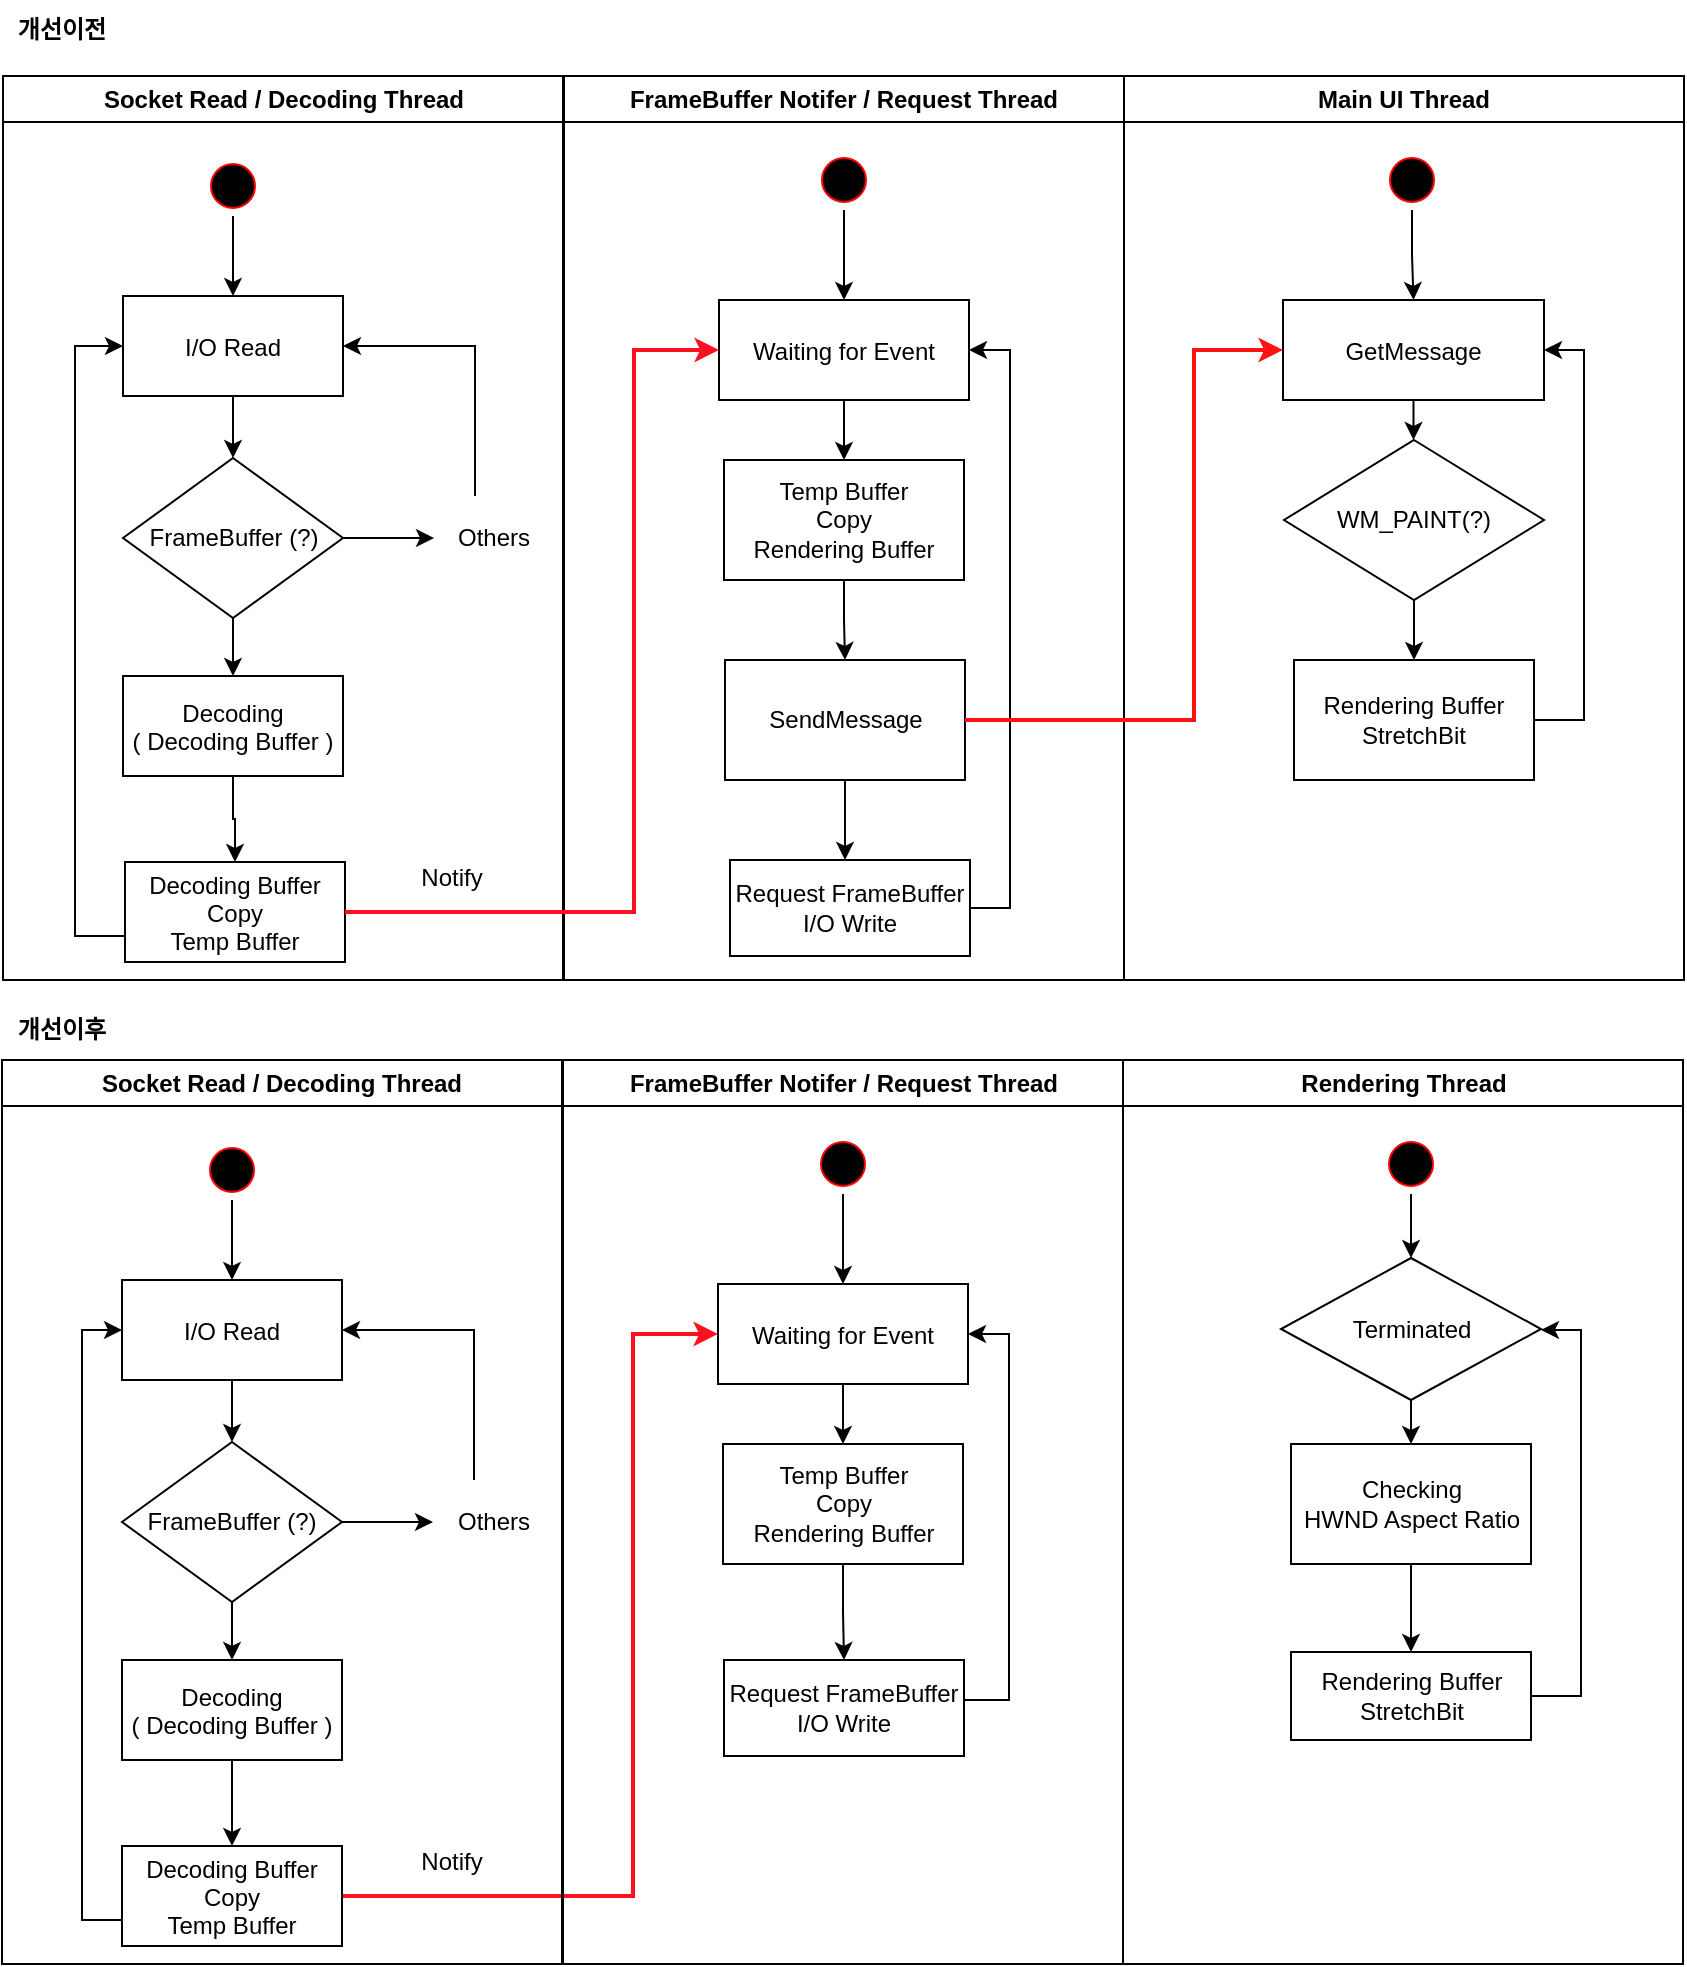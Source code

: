 <mxfile version="24.7.4">
  <diagram name="Page-1" id="e7e014a7-5840-1c2e-5031-d8a46d1fe8dd">
    <mxGraphModel dx="1195" dy="622" grid="1" gridSize="10" guides="1" tooltips="1" connect="1" arrows="1" fold="1" page="1" pageScale="1" pageWidth="1169" pageHeight="826" background="none" math="0" shadow="0">
      <root>
        <mxCell id="0" />
        <mxCell id="1" parent="0" />
        <mxCell id="2" value="Socket Read / Decoding Thread" style="swimlane;whiteSpace=wrap" parent="1" vertex="1">
          <mxGeometry x="164.5" y="128" width="280" height="452" as="geometry" />
        </mxCell>
        <mxCell id="YajSy7RYpYL-Cwf7EdQ--43" style="edgeStyle=orthogonalEdgeStyle;rounded=0;orthogonalLoop=1;jettySize=auto;html=1;" edge="1" parent="2" source="5" target="7">
          <mxGeometry relative="1" as="geometry" />
        </mxCell>
        <mxCell id="5" value="" style="ellipse;shape=startState;fillColor=#000000;strokeColor=#ff0000;" parent="2" vertex="1">
          <mxGeometry x="100" y="40" width="30" height="30" as="geometry" />
        </mxCell>
        <mxCell id="YajSy7RYpYL-Cwf7EdQ--42" style="edgeStyle=orthogonalEdgeStyle;rounded=0;orthogonalLoop=1;jettySize=auto;html=1;" edge="1" parent="2" source="7" target="YajSy7RYpYL-Cwf7EdQ--41">
          <mxGeometry relative="1" as="geometry" />
        </mxCell>
        <mxCell id="7" value="I/O Read" style="" parent="2" vertex="1">
          <mxGeometry x="60" y="110" width="110" height="50" as="geometry" />
        </mxCell>
        <mxCell id="YajSy7RYpYL-Cwf7EdQ--49" style="edgeStyle=orthogonalEdgeStyle;rounded=0;orthogonalLoop=1;jettySize=auto;html=1;" edge="1" parent="2" source="8" target="10">
          <mxGeometry relative="1" as="geometry" />
        </mxCell>
        <mxCell id="8" value="Decoding&#xa;( Decoding Buffer )" style="fillColor=#FFFFFF;strokeColor=#000000;" parent="2" vertex="1">
          <mxGeometry x="60" y="300" width="110" height="50" as="geometry" />
        </mxCell>
        <mxCell id="YajSy7RYpYL-Cwf7EdQ--53" style="edgeStyle=orthogonalEdgeStyle;rounded=0;orthogonalLoop=1;jettySize=auto;html=1;entryX=0;entryY=0.5;entryDx=0;entryDy=0;" edge="1" parent="2" source="10" target="7">
          <mxGeometry relative="1" as="geometry">
            <Array as="points">
              <mxPoint x="36" y="430" />
              <mxPoint x="36" y="135" />
            </Array>
          </mxGeometry>
        </mxCell>
        <mxCell id="10" value="Decoding Buffer&#xa;Copy&#xa;Temp Buffer" style="fillColor=#FFFFFF;strokeColor=#000000;" parent="2" vertex="1">
          <mxGeometry x="61" y="393" width="110" height="50" as="geometry" />
        </mxCell>
        <mxCell id="YajSy7RYpYL-Cwf7EdQ--45" style="edgeStyle=orthogonalEdgeStyle;rounded=0;orthogonalLoop=1;jettySize=auto;html=1;entryX=0.5;entryY=0;entryDx=0;entryDy=0;" edge="1" parent="2" source="YajSy7RYpYL-Cwf7EdQ--41" target="8">
          <mxGeometry relative="1" as="geometry" />
        </mxCell>
        <mxCell id="YajSy7RYpYL-Cwf7EdQ--48" style="edgeStyle=orthogonalEdgeStyle;rounded=0;orthogonalLoop=1;jettySize=auto;html=1;" edge="1" parent="2" source="YajSy7RYpYL-Cwf7EdQ--41" target="YajSy7RYpYL-Cwf7EdQ--46">
          <mxGeometry relative="1" as="geometry" />
        </mxCell>
        <mxCell id="YajSy7RYpYL-Cwf7EdQ--41" value="FrameBuffer (?)" style="rhombus;whiteSpace=wrap;html=1;" vertex="1" parent="2">
          <mxGeometry x="60" y="191" width="110" height="80" as="geometry" />
        </mxCell>
        <mxCell id="YajSy7RYpYL-Cwf7EdQ--65" style="edgeStyle=orthogonalEdgeStyle;rounded=0;orthogonalLoop=1;jettySize=auto;html=1;entryX=1;entryY=0.5;entryDx=0;entryDy=0;" edge="1" parent="2" source="YajSy7RYpYL-Cwf7EdQ--46" target="7">
          <mxGeometry relative="1" as="geometry">
            <Array as="points">
              <mxPoint x="236" y="135" />
            </Array>
          </mxGeometry>
        </mxCell>
        <mxCell id="YajSy7RYpYL-Cwf7EdQ--46" value="Others" style="text;html=1;align=center;verticalAlign=middle;whiteSpace=wrap;rounded=0;" vertex="1" parent="2">
          <mxGeometry x="215.5" y="210" width="60" height="42" as="geometry" />
        </mxCell>
        <mxCell id="YajSy7RYpYL-Cwf7EdQ--55" value="Notify" style="text;html=1;align=center;verticalAlign=middle;whiteSpace=wrap;rounded=0;" vertex="1" parent="2">
          <mxGeometry x="194.5" y="386" width="60" height="30" as="geometry" />
        </mxCell>
        <mxCell id="4" value="FrameBuffer Notifer / Request Thread" style="swimlane;whiteSpace=wrap" parent="1" vertex="1">
          <mxGeometry x="445" y="128" width="280" height="452" as="geometry">
            <mxRectangle x="724.5" y="128" width="140" height="30" as="alternateBounds" />
          </mxGeometry>
        </mxCell>
        <mxCell id="YajSy7RYpYL-Cwf7EdQ--58" style="edgeStyle=orthogonalEdgeStyle;rounded=0;orthogonalLoop=1;jettySize=auto;html=1;entryX=0.5;entryY=0;entryDx=0;entryDy=0;" edge="1" parent="4" source="33" target="YajSy7RYpYL-Cwf7EdQ--57">
          <mxGeometry relative="1" as="geometry" />
        </mxCell>
        <mxCell id="33" value="Waiting for Event" style="" parent="4" vertex="1">
          <mxGeometry x="77.5" y="112" width="125" height="50" as="geometry" />
        </mxCell>
        <mxCell id="YajSy7RYpYL-Cwf7EdQ--59" style="edgeStyle=orthogonalEdgeStyle;rounded=0;orthogonalLoop=1;jettySize=auto;html=1;" edge="1" parent="4" source="YajSy7RYpYL-Cwf7EdQ--52" target="33">
          <mxGeometry relative="1" as="geometry" />
        </mxCell>
        <mxCell id="YajSy7RYpYL-Cwf7EdQ--52" value="" style="ellipse;shape=startState;fillColor=#000000;strokeColor=#ff0000;" vertex="1" parent="4">
          <mxGeometry x="125" y="37" width="30" height="30" as="geometry" />
        </mxCell>
        <mxCell id="YajSy7RYpYL-Cwf7EdQ--91" style="edgeStyle=orthogonalEdgeStyle;rounded=0;orthogonalLoop=1;jettySize=auto;html=1;entryX=0.5;entryY=0;entryDx=0;entryDy=0;" edge="1" parent="4" source="YajSy7RYpYL-Cwf7EdQ--57" target="YajSy7RYpYL-Cwf7EdQ--81">
          <mxGeometry relative="1" as="geometry" />
        </mxCell>
        <mxCell id="YajSy7RYpYL-Cwf7EdQ--57" value="Temp Buffer&lt;div&gt;Copy&lt;/div&gt;&lt;div&gt;Rendering Buffer&lt;/div&gt;" style="rounded=0;whiteSpace=wrap;html=1;fillColor=#FFFFFF;strokeColor=#000000;fillStyle=auto;" vertex="1" parent="4">
          <mxGeometry x="80" y="192" width="120" height="60" as="geometry" />
        </mxCell>
        <mxCell id="YajSy7RYpYL-Cwf7EdQ--164" style="edgeStyle=orthogonalEdgeStyle;rounded=0;orthogonalLoop=1;jettySize=auto;html=1;" edge="1" parent="4" source="YajSy7RYpYL-Cwf7EdQ--81">
          <mxGeometry relative="1" as="geometry">
            <mxPoint x="140.5" y="392" as="targetPoint" />
          </mxGeometry>
        </mxCell>
        <mxCell id="YajSy7RYpYL-Cwf7EdQ--81" value="SendMessage" style="rounded=0;whiteSpace=wrap;html=1;" vertex="1" parent="4">
          <mxGeometry x="80.5" y="292" width="120" height="60" as="geometry" />
        </mxCell>
        <mxCell id="YajSy7RYpYL-Cwf7EdQ--167" style="edgeStyle=orthogonalEdgeStyle;rounded=0;orthogonalLoop=1;jettySize=auto;html=1;entryX=1;entryY=0.5;entryDx=0;entryDy=0;" edge="1" parent="4" source="YajSy7RYpYL-Cwf7EdQ--165" target="33">
          <mxGeometry relative="1" as="geometry">
            <Array as="points">
              <mxPoint x="223" y="416" />
              <mxPoint x="223" y="137" />
            </Array>
          </mxGeometry>
        </mxCell>
        <mxCell id="YajSy7RYpYL-Cwf7EdQ--165" value="Request FrameBuffer&lt;br&gt;I/O Write" style="rounded=0;whiteSpace=wrap;html=1;" vertex="1" parent="4">
          <mxGeometry x="83" y="392" width="120" height="48" as="geometry" />
        </mxCell>
        <mxCell id="YajSy7RYpYL-Cwf7EdQ--68" value="Main UI Thread" style="swimlane;whiteSpace=wrap" vertex="1" parent="1">
          <mxGeometry x="725" y="128" width="280" height="452" as="geometry">
            <mxRectangle x="724.5" y="128" width="140" height="30" as="alternateBounds" />
          </mxGeometry>
        </mxCell>
        <mxCell id="YajSy7RYpYL-Cwf7EdQ--84" style="edgeStyle=orthogonalEdgeStyle;rounded=0;orthogonalLoop=1;jettySize=auto;html=1;entryX=0.5;entryY=0;entryDx=0;entryDy=0;" edge="1" parent="YajSy7RYpYL-Cwf7EdQ--68" source="YajSy7RYpYL-Cwf7EdQ--70" target="YajSy7RYpYL-Cwf7EdQ--83">
          <mxGeometry relative="1" as="geometry" />
        </mxCell>
        <mxCell id="YajSy7RYpYL-Cwf7EdQ--70" value="GetMessage" style="" vertex="1" parent="YajSy7RYpYL-Cwf7EdQ--68">
          <mxGeometry x="79.5" y="112" width="130.5" height="50" as="geometry" />
        </mxCell>
        <mxCell id="YajSy7RYpYL-Cwf7EdQ--71" style="edgeStyle=orthogonalEdgeStyle;rounded=0;orthogonalLoop=1;jettySize=auto;html=1;" edge="1" parent="YajSy7RYpYL-Cwf7EdQ--68" source="YajSy7RYpYL-Cwf7EdQ--72" target="YajSy7RYpYL-Cwf7EdQ--70">
          <mxGeometry relative="1" as="geometry" />
        </mxCell>
        <mxCell id="YajSy7RYpYL-Cwf7EdQ--72" value="" style="ellipse;shape=startState;fillColor=#000000;strokeColor=#ff0000;" vertex="1" parent="YajSy7RYpYL-Cwf7EdQ--68">
          <mxGeometry x="129" y="37" width="30" height="30" as="geometry" />
        </mxCell>
        <mxCell id="YajSy7RYpYL-Cwf7EdQ--88" style="edgeStyle=orthogonalEdgeStyle;rounded=0;orthogonalLoop=1;jettySize=auto;html=1;" edge="1" parent="YajSy7RYpYL-Cwf7EdQ--68" source="YajSy7RYpYL-Cwf7EdQ--83" target="YajSy7RYpYL-Cwf7EdQ--86">
          <mxGeometry relative="1" as="geometry" />
        </mxCell>
        <mxCell id="YajSy7RYpYL-Cwf7EdQ--83" value="WM_PAINT(?)" style="rhombus;whiteSpace=wrap;html=1;" vertex="1" parent="YajSy7RYpYL-Cwf7EdQ--68">
          <mxGeometry x="80" y="182" width="130" height="80" as="geometry" />
        </mxCell>
        <mxCell id="YajSy7RYpYL-Cwf7EdQ--90" style="edgeStyle=orthogonalEdgeStyle;rounded=0;orthogonalLoop=1;jettySize=auto;html=1;entryX=1;entryY=0.5;entryDx=0;entryDy=0;" edge="1" parent="YajSy7RYpYL-Cwf7EdQ--68" source="YajSy7RYpYL-Cwf7EdQ--86" target="YajSy7RYpYL-Cwf7EdQ--70">
          <mxGeometry relative="1" as="geometry">
            <Array as="points">
              <mxPoint x="230" y="322" />
              <mxPoint x="230" y="137" />
            </Array>
          </mxGeometry>
        </mxCell>
        <mxCell id="YajSy7RYpYL-Cwf7EdQ--86" value="&lt;div&gt;Rendering Buffer&lt;/div&gt;StretchBit" style="rounded=0;whiteSpace=wrap;html=1;" vertex="1" parent="YajSy7RYpYL-Cwf7EdQ--68">
          <mxGeometry x="85" y="292" width="120" height="60" as="geometry" />
        </mxCell>
        <mxCell id="YajSy7RYpYL-Cwf7EdQ--87" style="edgeStyle=orthogonalEdgeStyle;rounded=0;orthogonalLoop=1;jettySize=auto;html=1;entryX=0;entryY=0.5;entryDx=0;entryDy=0;strokeColor=#FF1212;strokeWidth=2;" edge="1" parent="1" source="YajSy7RYpYL-Cwf7EdQ--81" target="YajSy7RYpYL-Cwf7EdQ--70">
          <mxGeometry relative="1" as="geometry">
            <Array as="points">
              <mxPoint x="760" y="450" />
              <mxPoint x="760" y="265" />
            </Array>
          </mxGeometry>
        </mxCell>
        <mxCell id="YajSy7RYpYL-Cwf7EdQ--92" style="edgeStyle=orthogonalEdgeStyle;rounded=0;orthogonalLoop=1;jettySize=auto;html=1;exitX=1;exitY=0.5;exitDx=0;exitDy=0;entryX=0;entryY=0.5;entryDx=0;entryDy=0;strokeColor=#FF0F1F;strokeWidth=2;" edge="1" parent="1" source="10" target="33">
          <mxGeometry relative="1" as="geometry">
            <Array as="points">
              <mxPoint x="480" y="546" />
              <mxPoint x="480" y="265" />
            </Array>
          </mxGeometry>
        </mxCell>
        <mxCell id="YajSy7RYpYL-Cwf7EdQ--182" style="edgeStyle=orthogonalEdgeStyle;rounded=0;orthogonalLoop=1;jettySize=auto;html=1;exitX=1;exitY=0.5;exitDx=0;exitDy=0;entryX=0;entryY=0.5;entryDx=0;entryDy=0;strokeColor=#FF0F1F;strokeWidth=2;" edge="1" source="YajSy7RYpYL-Cwf7EdQ--191" target="YajSy7RYpYL-Cwf7EdQ--200" parent="1">
          <mxGeometry relative="1" as="geometry">
            <Array as="points">
              <mxPoint x="479.5" y="1038" />
              <mxPoint x="479.5" y="757" />
            </Array>
          </mxGeometry>
        </mxCell>
        <mxCell id="YajSy7RYpYL-Cwf7EdQ--183" value="Socket Read / Decoding Thread" style="swimlane;whiteSpace=wrap" vertex="1" parent="1">
          <mxGeometry x="164" y="620" width="280" height="452" as="geometry" />
        </mxCell>
        <mxCell id="YajSy7RYpYL-Cwf7EdQ--184" style="edgeStyle=orthogonalEdgeStyle;rounded=0;orthogonalLoop=1;jettySize=auto;html=1;" edge="1" parent="YajSy7RYpYL-Cwf7EdQ--183" source="YajSy7RYpYL-Cwf7EdQ--185" target="YajSy7RYpYL-Cwf7EdQ--187">
          <mxGeometry relative="1" as="geometry" />
        </mxCell>
        <mxCell id="YajSy7RYpYL-Cwf7EdQ--185" value="" style="ellipse;shape=startState;fillColor=#000000;strokeColor=#ff0000;" vertex="1" parent="YajSy7RYpYL-Cwf7EdQ--183">
          <mxGeometry x="100" y="40" width="30" height="30" as="geometry" />
        </mxCell>
        <mxCell id="YajSy7RYpYL-Cwf7EdQ--186" style="edgeStyle=orthogonalEdgeStyle;rounded=0;orthogonalLoop=1;jettySize=auto;html=1;" edge="1" parent="YajSy7RYpYL-Cwf7EdQ--183" source="YajSy7RYpYL-Cwf7EdQ--187" target="YajSy7RYpYL-Cwf7EdQ--194">
          <mxGeometry relative="1" as="geometry" />
        </mxCell>
        <mxCell id="YajSy7RYpYL-Cwf7EdQ--187" value="I/O Read" style="" vertex="1" parent="YajSy7RYpYL-Cwf7EdQ--183">
          <mxGeometry x="60" y="110" width="110" height="50" as="geometry" />
        </mxCell>
        <mxCell id="YajSy7RYpYL-Cwf7EdQ--189" value="Decoding&#xa;( Decoding Buffer )" style="fillColor=#FFFFFF;strokeColor=#000000;" vertex="1" parent="YajSy7RYpYL-Cwf7EdQ--183">
          <mxGeometry x="60" y="300" width="110" height="50" as="geometry" />
        </mxCell>
        <mxCell id="YajSy7RYpYL-Cwf7EdQ--192" style="edgeStyle=orthogonalEdgeStyle;rounded=0;orthogonalLoop=1;jettySize=auto;html=1;entryX=0.5;entryY=0;entryDx=0;entryDy=0;" edge="1" parent="YajSy7RYpYL-Cwf7EdQ--183" source="YajSy7RYpYL-Cwf7EdQ--194" target="YajSy7RYpYL-Cwf7EdQ--189">
          <mxGeometry relative="1" as="geometry" />
        </mxCell>
        <mxCell id="YajSy7RYpYL-Cwf7EdQ--193" style="edgeStyle=orthogonalEdgeStyle;rounded=0;orthogonalLoop=1;jettySize=auto;html=1;" edge="1" parent="YajSy7RYpYL-Cwf7EdQ--183" source="YajSy7RYpYL-Cwf7EdQ--194" target="YajSy7RYpYL-Cwf7EdQ--196">
          <mxGeometry relative="1" as="geometry" />
        </mxCell>
        <mxCell id="YajSy7RYpYL-Cwf7EdQ--194" value="FrameBuffer (?)" style="rhombus;whiteSpace=wrap;html=1;" vertex="1" parent="YajSy7RYpYL-Cwf7EdQ--183">
          <mxGeometry x="60" y="191" width="110" height="80" as="geometry" />
        </mxCell>
        <mxCell id="YajSy7RYpYL-Cwf7EdQ--195" style="edgeStyle=orthogonalEdgeStyle;rounded=0;orthogonalLoop=1;jettySize=auto;html=1;entryX=1;entryY=0.5;entryDx=0;entryDy=0;" edge="1" parent="YajSy7RYpYL-Cwf7EdQ--183" source="YajSy7RYpYL-Cwf7EdQ--196" target="YajSy7RYpYL-Cwf7EdQ--187">
          <mxGeometry relative="1" as="geometry">
            <Array as="points">
              <mxPoint x="236" y="135" />
            </Array>
          </mxGeometry>
        </mxCell>
        <mxCell id="YajSy7RYpYL-Cwf7EdQ--196" value="Others" style="text;html=1;align=center;verticalAlign=middle;whiteSpace=wrap;rounded=0;" vertex="1" parent="YajSy7RYpYL-Cwf7EdQ--183">
          <mxGeometry x="215.5" y="210" width="60" height="42" as="geometry" />
        </mxCell>
        <mxCell id="YajSy7RYpYL-Cwf7EdQ--197" value="Notify" style="text;html=1;align=center;verticalAlign=middle;whiteSpace=wrap;rounded=0;" vertex="1" parent="YajSy7RYpYL-Cwf7EdQ--183">
          <mxGeometry x="194.5" y="386" width="60" height="30" as="geometry" />
        </mxCell>
        <mxCell id="YajSy7RYpYL-Cwf7EdQ--198" value="FrameBuffer Notifer / Request Thread" style="swimlane;whiteSpace=wrap" vertex="1" parent="1">
          <mxGeometry x="444.5" y="620" width="280" height="452" as="geometry">
            <mxRectangle x="724.5" y="128" width="140" height="30" as="alternateBounds" />
          </mxGeometry>
        </mxCell>
        <mxCell id="YajSy7RYpYL-Cwf7EdQ--199" style="edgeStyle=orthogonalEdgeStyle;rounded=0;orthogonalLoop=1;jettySize=auto;html=1;entryX=0.5;entryY=0;entryDx=0;entryDy=0;" edge="1" parent="YajSy7RYpYL-Cwf7EdQ--198" source="YajSy7RYpYL-Cwf7EdQ--200" target="YajSy7RYpYL-Cwf7EdQ--204">
          <mxGeometry relative="1" as="geometry" />
        </mxCell>
        <mxCell id="YajSy7RYpYL-Cwf7EdQ--200" value="Waiting for Event" style="" vertex="1" parent="YajSy7RYpYL-Cwf7EdQ--198">
          <mxGeometry x="77.5" y="112" width="125" height="50" as="geometry" />
        </mxCell>
        <mxCell id="YajSy7RYpYL-Cwf7EdQ--201" style="edgeStyle=orthogonalEdgeStyle;rounded=0;orthogonalLoop=1;jettySize=auto;html=1;" edge="1" parent="YajSy7RYpYL-Cwf7EdQ--198" source="YajSy7RYpYL-Cwf7EdQ--202" target="YajSy7RYpYL-Cwf7EdQ--200">
          <mxGeometry relative="1" as="geometry" />
        </mxCell>
        <mxCell id="YajSy7RYpYL-Cwf7EdQ--202" value="" style="ellipse;shape=startState;fillColor=#000000;strokeColor=#ff0000;" vertex="1" parent="YajSy7RYpYL-Cwf7EdQ--198">
          <mxGeometry x="125" y="37" width="30" height="30" as="geometry" />
        </mxCell>
        <mxCell id="YajSy7RYpYL-Cwf7EdQ--224" style="edgeStyle=orthogonalEdgeStyle;rounded=0;orthogonalLoop=1;jettySize=auto;html=1;" edge="1" parent="YajSy7RYpYL-Cwf7EdQ--198" source="YajSy7RYpYL-Cwf7EdQ--204" target="YajSy7RYpYL-Cwf7EdQ--208">
          <mxGeometry relative="1" as="geometry" />
        </mxCell>
        <mxCell id="YajSy7RYpYL-Cwf7EdQ--204" value="Temp Buffer&lt;div&gt;Copy&lt;/div&gt;&lt;div&gt;Rendering Buffer&lt;/div&gt;" style="rounded=0;whiteSpace=wrap;html=1;fillColor=#FFFFFF;strokeColor=#000000;fillStyle=auto;" vertex="1" parent="YajSy7RYpYL-Cwf7EdQ--198">
          <mxGeometry x="80" y="192" width="120" height="60" as="geometry" />
        </mxCell>
        <mxCell id="YajSy7RYpYL-Cwf7EdQ--207" style="edgeStyle=orthogonalEdgeStyle;rounded=0;orthogonalLoop=1;jettySize=auto;html=1;entryX=1;entryY=0.5;entryDx=0;entryDy=0;" edge="1" parent="YajSy7RYpYL-Cwf7EdQ--198" source="YajSy7RYpYL-Cwf7EdQ--208" target="YajSy7RYpYL-Cwf7EdQ--200">
          <mxGeometry relative="1" as="geometry">
            <Array as="points">
              <mxPoint x="223" y="320" />
              <mxPoint x="223" y="137" />
            </Array>
          </mxGeometry>
        </mxCell>
        <mxCell id="YajSy7RYpYL-Cwf7EdQ--208" value="Request FrameBuffer&lt;br&gt;I/O Write" style="rounded=0;whiteSpace=wrap;html=1;" vertex="1" parent="YajSy7RYpYL-Cwf7EdQ--198">
          <mxGeometry x="80.5" y="300" width="120" height="48" as="geometry" />
        </mxCell>
        <mxCell id="YajSy7RYpYL-Cwf7EdQ--209" value="Rendering Thread" style="swimlane;whiteSpace=wrap" vertex="1" parent="1">
          <mxGeometry x="724.5" y="620" width="280" height="452" as="geometry">
            <mxRectangle x="724.5" y="128" width="140" height="30" as="alternateBounds" />
          </mxGeometry>
        </mxCell>
        <mxCell id="YajSy7RYpYL-Cwf7EdQ--225" style="edgeStyle=orthogonalEdgeStyle;rounded=0;orthogonalLoop=1;jettySize=auto;html=1;" edge="1" parent="YajSy7RYpYL-Cwf7EdQ--209" source="YajSy7RYpYL-Cwf7EdQ--213" target="YajSy7RYpYL-Cwf7EdQ--215">
          <mxGeometry relative="1" as="geometry" />
        </mxCell>
        <mxCell id="YajSy7RYpYL-Cwf7EdQ--213" value="" style="ellipse;shape=startState;fillColor=#000000;strokeColor=#ff0000;" vertex="1" parent="YajSy7RYpYL-Cwf7EdQ--209">
          <mxGeometry x="129" y="37" width="30" height="30" as="geometry" />
        </mxCell>
        <mxCell id="YajSy7RYpYL-Cwf7EdQ--230" style="edgeStyle=orthogonalEdgeStyle;rounded=0;orthogonalLoop=1;jettySize=auto;html=1;entryX=0.5;entryY=0;entryDx=0;entryDy=0;" edge="1" parent="YajSy7RYpYL-Cwf7EdQ--209" source="YajSy7RYpYL-Cwf7EdQ--215" target="YajSy7RYpYL-Cwf7EdQ--229">
          <mxGeometry relative="1" as="geometry" />
        </mxCell>
        <mxCell id="YajSy7RYpYL-Cwf7EdQ--215" value="Terminated" style="rhombus;whiteSpace=wrap;html=1;" vertex="1" parent="YajSy7RYpYL-Cwf7EdQ--209">
          <mxGeometry x="79" y="99" width="130" height="71" as="geometry" />
        </mxCell>
        <mxCell id="YajSy7RYpYL-Cwf7EdQ--232" style="edgeStyle=orthogonalEdgeStyle;rounded=0;orthogonalLoop=1;jettySize=auto;html=1;entryX=1;entryY=0.5;entryDx=0;entryDy=0;" edge="1" parent="YajSy7RYpYL-Cwf7EdQ--209" source="YajSy7RYpYL-Cwf7EdQ--226" target="YajSy7RYpYL-Cwf7EdQ--215">
          <mxGeometry relative="1" as="geometry">
            <Array as="points">
              <mxPoint x="229" y="318" />
              <mxPoint x="229" y="135" />
              <mxPoint x="209" y="135" />
            </Array>
          </mxGeometry>
        </mxCell>
        <mxCell id="YajSy7RYpYL-Cwf7EdQ--226" value="&lt;div&gt;Rendering Buffer&lt;/div&gt;StretchBit" style="rounded=0;whiteSpace=wrap;html=1;" vertex="1" parent="YajSy7RYpYL-Cwf7EdQ--209">
          <mxGeometry x="84" y="296" width="120" height="44" as="geometry" />
        </mxCell>
        <mxCell id="YajSy7RYpYL-Cwf7EdQ--231" style="edgeStyle=orthogonalEdgeStyle;rounded=0;orthogonalLoop=1;jettySize=auto;html=1;entryX=0.5;entryY=0;entryDx=0;entryDy=0;" edge="1" parent="YajSy7RYpYL-Cwf7EdQ--209" source="YajSy7RYpYL-Cwf7EdQ--229" target="YajSy7RYpYL-Cwf7EdQ--226">
          <mxGeometry relative="1" as="geometry" />
        </mxCell>
        <mxCell id="YajSy7RYpYL-Cwf7EdQ--229" value="Checking&lt;div&gt;HWND Aspect Ratio&lt;/div&gt;" style="rounded=0;whiteSpace=wrap;html=1;fillColor=#FFFFFF;strokeColor=#000000;fillStyle=auto;" vertex="1" parent="YajSy7RYpYL-Cwf7EdQ--209">
          <mxGeometry x="84" y="192" width="120" height="60" as="geometry" />
        </mxCell>
        <mxCell id="YajSy7RYpYL-Cwf7EdQ--191" value="Decoding Buffer&#xa;Copy&#xa;Temp Buffer" style="fillColor=#FFFFFF;strokeColor=#000000;" vertex="1" parent="1">
          <mxGeometry x="224" y="1013" width="110" height="50" as="geometry" />
        </mxCell>
        <mxCell id="YajSy7RYpYL-Cwf7EdQ--190" style="edgeStyle=orthogonalEdgeStyle;rounded=0;orthogonalLoop=1;jettySize=auto;html=1;entryX=0;entryY=0.5;entryDx=0;entryDy=0;" edge="1" parent="1" source="YajSy7RYpYL-Cwf7EdQ--191" target="YajSy7RYpYL-Cwf7EdQ--187">
          <mxGeometry relative="1" as="geometry">
            <Array as="points">
              <mxPoint x="204" y="1050" />
              <mxPoint x="204" y="755" />
            </Array>
          </mxGeometry>
        </mxCell>
        <mxCell id="YajSy7RYpYL-Cwf7EdQ--237" style="edgeStyle=orthogonalEdgeStyle;rounded=0;orthogonalLoop=1;jettySize=auto;html=1;entryX=0.5;entryY=0;entryDx=0;entryDy=0;" edge="1" parent="1" source="YajSy7RYpYL-Cwf7EdQ--189" target="YajSy7RYpYL-Cwf7EdQ--191">
          <mxGeometry relative="1" as="geometry" />
        </mxCell>
        <mxCell id="YajSy7RYpYL-Cwf7EdQ--238" value="개선이전" style="text;html=1;align=center;verticalAlign=middle;whiteSpace=wrap;rounded=0;fontStyle=1" vertex="1" parent="1">
          <mxGeometry x="164" y="90" width="60" height="30" as="geometry" />
        </mxCell>
        <mxCell id="YajSy7RYpYL-Cwf7EdQ--239" value="개선이후" style="text;html=1;align=center;verticalAlign=middle;whiteSpace=wrap;rounded=0;fontStyle=1" vertex="1" parent="1">
          <mxGeometry x="164" y="590" width="60" height="30" as="geometry" />
        </mxCell>
      </root>
    </mxGraphModel>
  </diagram>
</mxfile>

